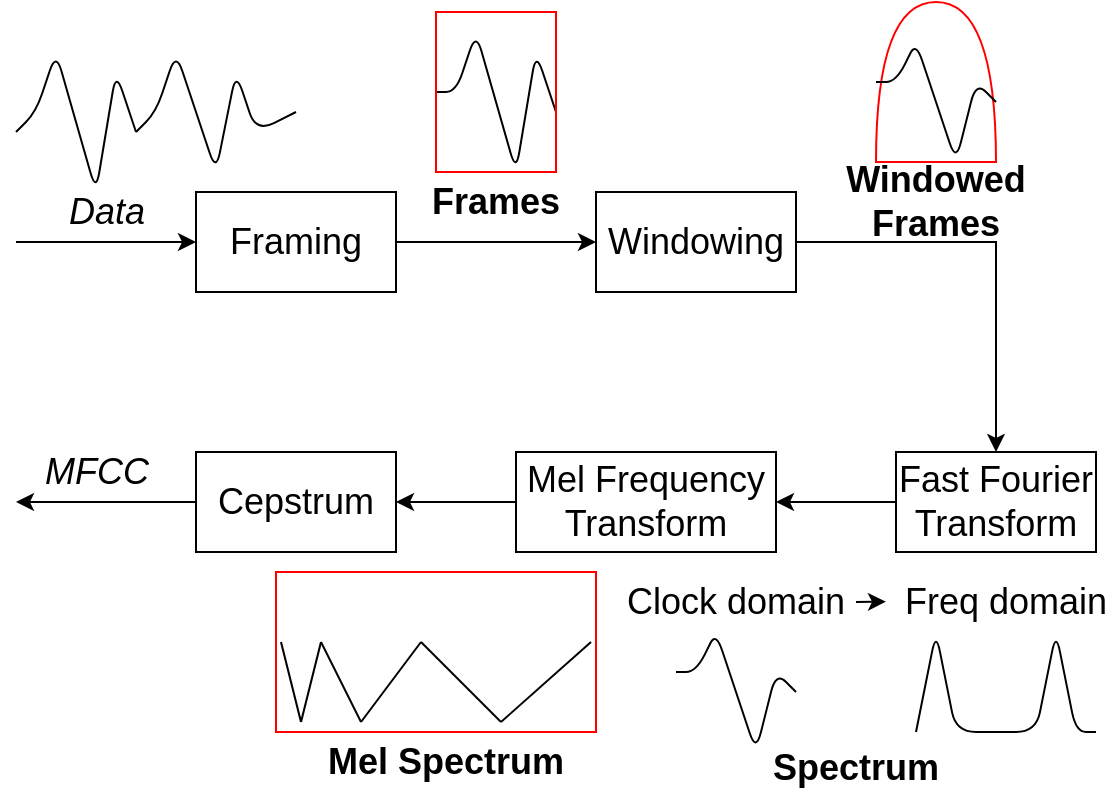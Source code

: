 <mxfile version="23.1.5" type="device">
  <diagram name="Strona-1" id="tlqDm6693eoSsYzq3DNQ">
    <mxGraphModel dx="1247" dy="832" grid="1" gridSize="10" guides="1" tooltips="1" connect="1" arrows="1" fold="1" page="1" pageScale="1" pageWidth="583" pageHeight="413" math="0" shadow="0">
      <root>
        <mxCell id="0" />
        <mxCell id="1" parent="0" />
        <mxCell id="iEyy7_naw8qGL7nsyMTN-14" style="edgeStyle=orthogonalEdgeStyle;rounded=0;orthogonalLoop=1;jettySize=auto;html=1;exitX=1;exitY=0.5;exitDx=0;exitDy=0;entryX=0;entryY=0.5;entryDx=0;entryDy=0;" parent="1" source="iEyy7_naw8qGL7nsyMTN-2" target="iEyy7_naw8qGL7nsyMTN-3" edge="1">
          <mxGeometry relative="1" as="geometry" />
        </mxCell>
        <mxCell id="iEyy7_naw8qGL7nsyMTN-2" value="&lt;font style=&quot;font-size: 18px;&quot;&gt;Framing&lt;/font&gt;" style="rounded=0;whiteSpace=wrap;html=1;" parent="1" vertex="1">
          <mxGeometry x="100" y="110" width="100" height="50" as="geometry" />
        </mxCell>
        <mxCell id="iEyy7_naw8qGL7nsyMTN-9" style="edgeStyle=orthogonalEdgeStyle;rounded=0;orthogonalLoop=1;jettySize=auto;html=1;exitX=1;exitY=0.5;exitDx=0;exitDy=0;entryX=0.5;entryY=0;entryDx=0;entryDy=0;" parent="1" source="iEyy7_naw8qGL7nsyMTN-3" target="iEyy7_naw8qGL7nsyMTN-6" edge="1">
          <mxGeometry relative="1" as="geometry" />
        </mxCell>
        <mxCell id="iEyy7_naw8qGL7nsyMTN-3" value="&lt;font style=&quot;font-size: 18px;&quot;&gt;Windowing&lt;/font&gt;" style="rounded=0;whiteSpace=wrap;html=1;" parent="1" vertex="1">
          <mxGeometry x="300" y="110" width="100" height="50" as="geometry" />
        </mxCell>
        <mxCell id="iEyy7_naw8qGL7nsyMTN-11" style="edgeStyle=orthogonalEdgeStyle;rounded=0;orthogonalLoop=1;jettySize=auto;html=1;exitX=0;exitY=0.5;exitDx=0;exitDy=0;entryX=1;entryY=0.5;entryDx=0;entryDy=0;" parent="1" source="iEyy7_naw8qGL7nsyMTN-5" target="iEyy7_naw8qGL7nsyMTN-7" edge="1">
          <mxGeometry relative="1" as="geometry" />
        </mxCell>
        <mxCell id="iEyy7_naw8qGL7nsyMTN-5" value="&lt;font style=&quot;font-size: 18px;&quot;&gt;Mel Frequency Transform&lt;/font&gt;" style="rounded=0;whiteSpace=wrap;html=1;" parent="1" vertex="1">
          <mxGeometry x="260" y="240" width="130" height="50" as="geometry" />
        </mxCell>
        <mxCell id="iEyy7_naw8qGL7nsyMTN-10" style="edgeStyle=orthogonalEdgeStyle;rounded=0;orthogonalLoop=1;jettySize=auto;html=1;exitX=0;exitY=0.5;exitDx=0;exitDy=0;entryX=1;entryY=0.5;entryDx=0;entryDy=0;" parent="1" source="iEyy7_naw8qGL7nsyMTN-6" target="iEyy7_naw8qGL7nsyMTN-5" edge="1">
          <mxGeometry relative="1" as="geometry" />
        </mxCell>
        <mxCell id="iEyy7_naw8qGL7nsyMTN-6" value="&lt;font style=&quot;font-size: 18px;&quot;&gt;Fast Fourier Transform&lt;/font&gt;" style="rounded=0;whiteSpace=wrap;html=1;" parent="1" vertex="1">
          <mxGeometry x="450" y="240" width="100" height="50" as="geometry" />
        </mxCell>
        <mxCell id="iEyy7_naw8qGL7nsyMTN-13" value="&lt;i&gt;&lt;font style=&quot;font-size: 18px;&quot;&gt;MFCC&lt;/font&gt;&lt;/i&gt;" style="edgeStyle=orthogonalEdgeStyle;rounded=0;orthogonalLoop=1;jettySize=auto;html=1;exitX=0;exitY=0.5;exitDx=0;exitDy=0;" parent="1" source="iEyy7_naw8qGL7nsyMTN-7" edge="1">
          <mxGeometry x="0.12" y="-15" relative="1" as="geometry">
            <mxPoint x="10" y="265" as="targetPoint" />
            <mxPoint as="offset" />
          </mxGeometry>
        </mxCell>
        <mxCell id="iEyy7_naw8qGL7nsyMTN-7" value="&lt;font style=&quot;font-size: 18px;&quot;&gt;Cepstrum&lt;/font&gt;" style="rounded=0;whiteSpace=wrap;html=1;" parent="1" vertex="1">
          <mxGeometry x="100" y="240" width="100" height="50" as="geometry" />
        </mxCell>
        <mxCell id="iEyy7_naw8qGL7nsyMTN-15" value="&lt;i&gt;&lt;font style=&quot;font-size: 18px;&quot;&gt;Data&lt;/font&gt;&lt;/i&gt;" style="endArrow=classic;html=1;rounded=0;entryX=0;entryY=0.5;entryDx=0;entryDy=0;" parent="1" target="iEyy7_naw8qGL7nsyMTN-2" edge="1">
          <mxGeometry y="15" width="50" height="50" relative="1" as="geometry">
            <mxPoint x="10" y="135" as="sourcePoint" />
            <mxPoint x="490" y="360" as="targetPoint" />
            <mxPoint as="offset" />
          </mxGeometry>
        </mxCell>
        <mxCell id="iEyy7_naw8qGL7nsyMTN-20" value="" style="endArrow=none;html=1;rounded=1;curved=0;" parent="1" edge="1">
          <mxGeometry width="50" height="50" relative="1" as="geometry">
            <mxPoint x="10" y="80" as="sourcePoint" />
            <mxPoint x="70" y="80" as="targetPoint" />
            <Array as="points">
              <mxPoint x="20" y="70" />
              <mxPoint x="30" y="40" />
              <mxPoint x="50" y="110" />
              <mxPoint x="60" y="50" />
            </Array>
          </mxGeometry>
        </mxCell>
        <mxCell id="iEyy7_naw8qGL7nsyMTN-21" value="" style="endArrow=none;html=1;rounded=1;curved=0;" parent="1" edge="1">
          <mxGeometry width="50" height="50" relative="1" as="geometry">
            <mxPoint x="70" y="80" as="sourcePoint" />
            <mxPoint x="150" y="70" as="targetPoint" />
            <Array as="points">
              <mxPoint x="80" y="70" />
              <mxPoint x="90" y="40" />
              <mxPoint x="110" y="100" />
              <mxPoint x="120" y="50" />
              <mxPoint x="130" y="80" />
            </Array>
          </mxGeometry>
        </mxCell>
        <mxCell id="iEyy7_naw8qGL7nsyMTN-22" value="" style="endArrow=none;html=1;rounded=1;curved=0;" parent="1" source="iEyy7_naw8qGL7nsyMTN-24" edge="1">
          <mxGeometry width="50" height="50" relative="1" as="geometry">
            <mxPoint x="220" y="70" as="sourcePoint" />
            <mxPoint x="280" y="70" as="targetPoint" />
            <Array as="points">
              <mxPoint x="230" y="60" />
              <mxPoint x="240" y="30" />
              <mxPoint x="260" y="100" />
              <mxPoint x="270" y="40" />
            </Array>
          </mxGeometry>
        </mxCell>
        <mxCell id="iEyy7_naw8qGL7nsyMTN-25" value="" style="endArrow=none;html=1;rounded=1;curved=0;" parent="1" target="iEyy7_naw8qGL7nsyMTN-24" edge="1">
          <mxGeometry width="50" height="50" relative="1" as="geometry">
            <mxPoint x="220" y="70" as="sourcePoint" />
            <mxPoint x="280" y="70" as="targetPoint" />
            <Array as="points" />
          </mxGeometry>
        </mxCell>
        <mxCell id="iEyy7_naw8qGL7nsyMTN-24" value="" style="rounded=0;whiteSpace=wrap;html=1;fillColor=none;strokeColor=#ff0000;" parent="1" vertex="1">
          <mxGeometry x="220" y="20" width="60" height="80" as="geometry" />
        </mxCell>
        <mxCell id="iEyy7_naw8qGL7nsyMTN-26" value="" style="shape=or;whiteSpace=wrap;html=1;rotation=-90;fillColor=none;strokeColor=#ff0000;" parent="1" vertex="1">
          <mxGeometry x="430" y="25" width="80" height="60" as="geometry" />
        </mxCell>
        <mxCell id="iEyy7_naw8qGL7nsyMTN-28" value="" style="endArrow=none;html=1;rounded=1;curved=0;" parent="1" edge="1">
          <mxGeometry width="50" height="50" relative="1" as="geometry">
            <mxPoint x="440" y="55" as="sourcePoint" />
            <mxPoint x="500" y="65" as="targetPoint" />
            <Array as="points">
              <mxPoint x="450" y="55" />
              <mxPoint x="460" y="35" />
              <mxPoint x="480" y="95" />
              <mxPoint x="490" y="55" />
            </Array>
          </mxGeometry>
        </mxCell>
        <mxCell id="iEyy7_naw8qGL7nsyMTN-29" value="" style="endArrow=none;html=1;rounded=1;curved=0;" parent="1" edge="1">
          <mxGeometry width="50" height="50" relative="1" as="geometry">
            <mxPoint x="440" y="65" as="sourcePoint" />
            <mxPoint x="440" y="65" as="targetPoint" />
            <Array as="points" />
          </mxGeometry>
        </mxCell>
        <mxCell id="iEyy7_naw8qGL7nsyMTN-31" value="&lt;font style=&quot;font-size: 18px;&quot;&gt;Clock domain&lt;/font&gt;" style="text;html=1;align=center;verticalAlign=middle;whiteSpace=wrap;rounded=0;" parent="1" vertex="1">
          <mxGeometry x="310" y="300" width="120" height="30" as="geometry" />
        </mxCell>
        <mxCell id="iEyy7_naw8qGL7nsyMTN-32" value="" style="endArrow=classic;html=1;rounded=0;exitX=1;exitY=0.5;exitDx=0;exitDy=0;" parent="1" edge="1" source="iEyy7_naw8qGL7nsyMTN-31">
          <mxGeometry width="50" height="50" relative="1" as="geometry">
            <mxPoint x="415" y="314.83" as="sourcePoint" />
            <mxPoint x="445" y="314.83" as="targetPoint" />
          </mxGeometry>
        </mxCell>
        <mxCell id="iEyy7_naw8qGL7nsyMTN-33" value="&lt;font style=&quot;font-size: 18px;&quot;&gt;Freq domain&lt;/font&gt;" style="text;html=1;align=center;verticalAlign=middle;whiteSpace=wrap;rounded=0;" parent="1" vertex="1">
          <mxGeometry x="450" y="300" width="110" height="30" as="geometry" />
        </mxCell>
        <mxCell id="iEyy7_naw8qGL7nsyMTN-36" value="" style="endArrow=none;html=1;rounded=0;" parent="1" edge="1">
          <mxGeometry width="50" height="50" relative="1" as="geometry">
            <mxPoint x="142.5" y="335" as="sourcePoint" />
            <mxPoint x="152.5" y="375" as="targetPoint" />
          </mxGeometry>
        </mxCell>
        <mxCell id="iEyy7_naw8qGL7nsyMTN-37" value="" style="endArrow=none;html=1;rounded=0;" parent="1" edge="1">
          <mxGeometry width="50" height="50" relative="1" as="geometry">
            <mxPoint x="152.5" y="375" as="sourcePoint" />
            <mxPoint x="162.5" y="335" as="targetPoint" />
          </mxGeometry>
        </mxCell>
        <mxCell id="iEyy7_naw8qGL7nsyMTN-38" value="" style="endArrow=none;html=1;rounded=0;" parent="1" edge="1">
          <mxGeometry width="50" height="50" relative="1" as="geometry">
            <mxPoint x="182.5" y="375" as="sourcePoint" />
            <mxPoint x="162.5" y="335" as="targetPoint" />
          </mxGeometry>
        </mxCell>
        <mxCell id="iEyy7_naw8qGL7nsyMTN-39" value="" style="endArrow=none;html=1;rounded=0;" parent="1" edge="1">
          <mxGeometry width="50" height="50" relative="1" as="geometry">
            <mxPoint x="212.5" y="335" as="sourcePoint" />
            <mxPoint x="182.5" y="375" as="targetPoint" />
          </mxGeometry>
        </mxCell>
        <mxCell id="iEyy7_naw8qGL7nsyMTN-40" value="" style="endArrow=none;html=1;rounded=0;" parent="1" edge="1">
          <mxGeometry width="50" height="50" relative="1" as="geometry">
            <mxPoint x="212.5" y="335" as="sourcePoint" />
            <mxPoint x="252.5" y="375" as="targetPoint" />
          </mxGeometry>
        </mxCell>
        <mxCell id="iEyy7_naw8qGL7nsyMTN-41" value="" style="endArrow=none;html=1;rounded=0;" parent="1" edge="1">
          <mxGeometry width="50" height="50" relative="1" as="geometry">
            <mxPoint x="252.5" y="375" as="sourcePoint" />
            <mxPoint x="297.5" y="335" as="targetPoint" />
          </mxGeometry>
        </mxCell>
        <mxCell id="iEyy7_naw8qGL7nsyMTN-44" value="" style="rounded=0;whiteSpace=wrap;html=1;fillColor=none;strokeColor=#ff0000;" parent="1" vertex="1">
          <mxGeometry x="140" y="300" width="160" height="80" as="geometry" />
        </mxCell>
        <mxCell id="iEyy7_naw8qGL7nsyMTN-49" value="" style="endArrow=none;html=1;rounded=1;curved=0;" parent="1" edge="1">
          <mxGeometry width="50" height="50" relative="1" as="geometry">
            <mxPoint x="340" y="350" as="sourcePoint" />
            <mxPoint x="400" y="360" as="targetPoint" />
            <Array as="points">
              <mxPoint x="350" y="350" />
              <mxPoint x="360" y="330" />
              <mxPoint x="380" y="390" />
              <mxPoint x="390" y="350" />
            </Array>
          </mxGeometry>
        </mxCell>
        <mxCell id="iEyy7_naw8qGL7nsyMTN-52" value="" style="endArrow=none;html=1;rounded=1;curved=0;" parent="1" edge="1">
          <mxGeometry width="50" height="50" relative="1" as="geometry">
            <mxPoint x="460" y="380" as="sourcePoint" />
            <mxPoint x="550" y="380" as="targetPoint" />
            <Array as="points">
              <mxPoint x="470" y="330" />
              <mxPoint x="480" y="380" />
              <mxPoint x="520" y="380" />
              <mxPoint x="530" y="330" />
              <mxPoint x="540" y="380" />
            </Array>
          </mxGeometry>
        </mxCell>
        <mxCell id="iEyy7_naw8qGL7nsyMTN-53" value="&lt;b&gt;&lt;font style=&quot;font-size: 18px;&quot;&gt;Frames&lt;/font&gt;&lt;/b&gt;" style="text;html=1;align=center;verticalAlign=middle;whiteSpace=wrap;rounded=0;" parent="1" vertex="1">
          <mxGeometry x="220" y="100" width="60" height="30" as="geometry" />
        </mxCell>
        <mxCell id="iEyy7_naw8qGL7nsyMTN-54" value="&lt;b&gt;&lt;font style=&quot;font-size: 18px;&quot;&gt;Windowed Frames&lt;/font&gt;&lt;/b&gt;" style="text;html=1;align=center;verticalAlign=middle;whiteSpace=wrap;rounded=0;" parent="1" vertex="1">
          <mxGeometry x="440" y="100" width="60" height="30" as="geometry" />
        </mxCell>
        <mxCell id="iEyy7_naw8qGL7nsyMTN-55" value="&lt;b&gt;&lt;font style=&quot;font-size: 18px;&quot;&gt;Spectrum&lt;/font&gt;&lt;/b&gt;" style="text;html=1;align=center;verticalAlign=middle;whiteSpace=wrap;rounded=0;" parent="1" vertex="1">
          <mxGeometry x="400" y="383" width="60" height="30" as="geometry" />
        </mxCell>
        <mxCell id="iEyy7_naw8qGL7nsyMTN-56" value="&lt;b&gt;&lt;font style=&quot;font-size: 18px;&quot;&gt;Mel Spectrum&lt;/font&gt;&lt;/b&gt;" style="text;html=1;align=center;verticalAlign=middle;whiteSpace=wrap;rounded=0;" parent="1" vertex="1">
          <mxGeometry x="160" y="380" width="130" height="30" as="geometry" />
        </mxCell>
      </root>
    </mxGraphModel>
  </diagram>
</mxfile>
